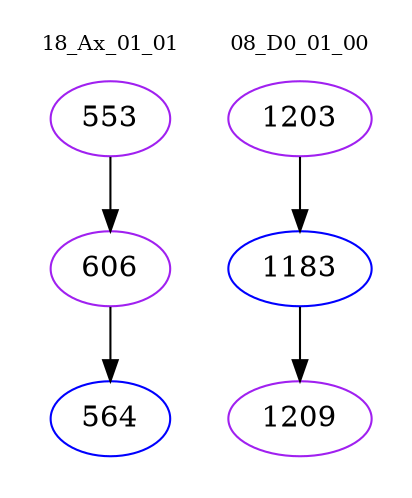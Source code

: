 digraph{
subgraph cluster_0 {
color = white
label = "18_Ax_01_01";
fontsize=10;
T0_553 [label="553", color="purple"]
T0_553 -> T0_606 [color="black"]
T0_606 [label="606", color="purple"]
T0_606 -> T0_564 [color="black"]
T0_564 [label="564", color="blue"]
}
subgraph cluster_1 {
color = white
label = "08_D0_01_00";
fontsize=10;
T1_1203 [label="1203", color="purple"]
T1_1203 -> T1_1183 [color="black"]
T1_1183 [label="1183", color="blue"]
T1_1183 -> T1_1209 [color="black"]
T1_1209 [label="1209", color="purple"]
}
}
